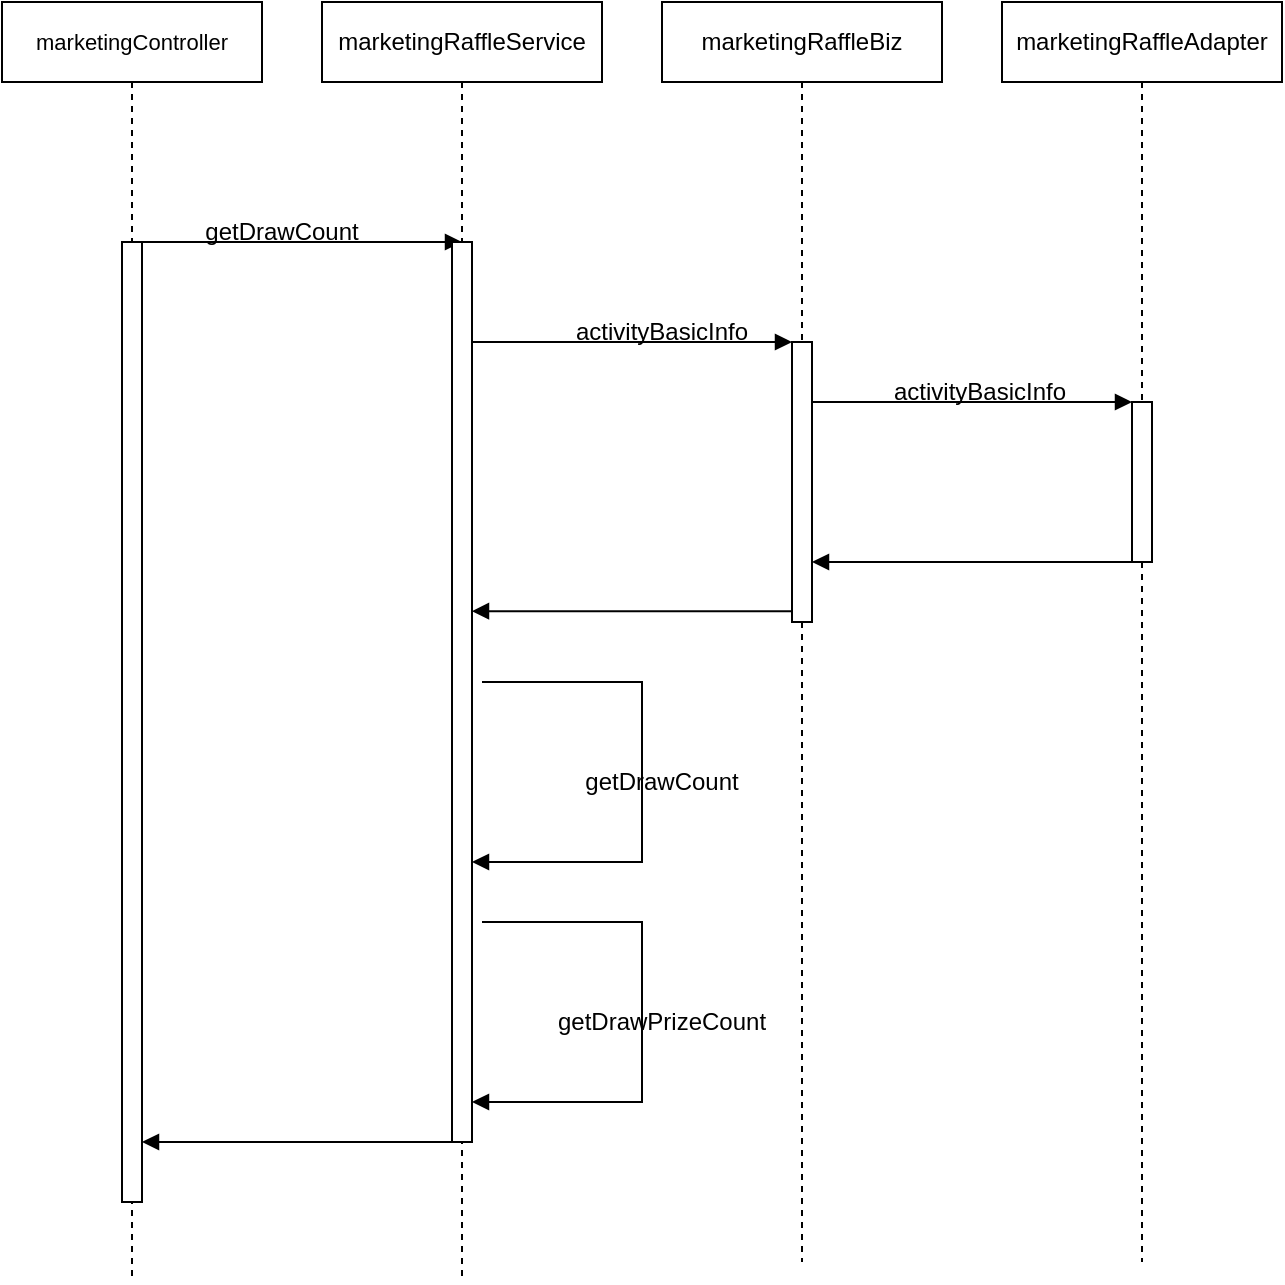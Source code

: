 <mxfile version="22.0.8" type="github" pages="8">
  <diagram id="Tq52z82MMgvoKR2x2EA1" name="第 1 页">
    <mxGraphModel dx="1195" dy="632" grid="1" gridSize="10" guides="1" tooltips="1" connect="1" arrows="1" fold="1" page="1" pageScale="1" pageWidth="827" pageHeight="1169" math="0" shadow="0">
      <root>
        <mxCell id="0" />
        <mxCell id="1" parent="0" />
        <mxCell id="YC1gPvzNKzUIZgvsrGj6-1" value="&lt;span style=&quot;font-size: 11px;&quot;&gt;marketingController&lt;/span&gt;" style="shape=umlLifeline;perimeter=lifelinePerimeter;whiteSpace=wrap;html=1;container=1;dropTarget=0;collapsible=0;recursiveResize=0;outlineConnect=0;portConstraint=eastwest;newEdgeStyle={&quot;curved&quot;:0,&quot;rounded&quot;:0};fontSize=3;" vertex="1" parent="1">
          <mxGeometry x="30" y="110" width="130" height="640" as="geometry" />
        </mxCell>
        <mxCell id="lb3h8I4UtZufzuDiDs4V-1" value="" style="endArrow=block;endFill=1;html=1;edgeStyle=orthogonalEdgeStyle;align=left;verticalAlign=top;rounded=0;" edge="1" parent="1">
          <mxGeometry x="-1" relative="1" as="geometry">
            <mxPoint x="100" y="230" as="sourcePoint" />
            <mxPoint x="260" y="230" as="targetPoint" />
          </mxGeometry>
        </mxCell>
        <mxCell id="lb3h8I4UtZufzuDiDs4V-3" value="" style="rounded=0;whiteSpace=wrap;html=1;direction=south;" vertex="1" parent="1">
          <mxGeometry x="90" y="230" width="10" height="480" as="geometry" />
        </mxCell>
        <mxCell id="lb3h8I4UtZufzuDiDs4V-4" value="marketingRaffleService" style="shape=umlLifeline;perimeter=lifelinePerimeter;whiteSpace=wrap;html=1;container=1;dropTarget=0;collapsible=0;recursiveResize=0;outlineConnect=0;portConstraint=eastwest;newEdgeStyle={&quot;curved&quot;:0,&quot;rounded&quot;:0};" vertex="1" parent="1">
          <mxGeometry x="190" y="110" width="140" height="640" as="geometry" />
        </mxCell>
        <mxCell id="lb3h8I4UtZufzuDiDs4V-5" value="" style="rounded=0;whiteSpace=wrap;html=1;direction=south;" vertex="1" parent="1">
          <mxGeometry x="255" y="230" width="10" height="450" as="geometry" />
        </mxCell>
        <mxCell id="lb3h8I4UtZufzuDiDs4V-7" value="getDrawCount" style="text;html=1;strokeColor=none;fillColor=none;align=center;verticalAlign=middle;whiteSpace=wrap;rounded=0;" vertex="1" parent="1">
          <mxGeometry x="140" y="210" width="60" height="30" as="geometry" />
        </mxCell>
        <mxCell id="lb3h8I4UtZufzuDiDs4V-8" value="marketingRaffleBiz" style="shape=umlLifeline;perimeter=lifelinePerimeter;whiteSpace=wrap;html=1;container=1;dropTarget=0;collapsible=0;recursiveResize=0;outlineConnect=0;portConstraint=eastwest;newEdgeStyle={&quot;curved&quot;:0,&quot;rounded&quot;:0};" vertex="1" parent="1">
          <mxGeometry x="360" y="110" width="140" height="630" as="geometry" />
        </mxCell>
        <mxCell id="lb3h8I4UtZufzuDiDs4V-9" value="" style="endArrow=block;endFill=1;html=1;edgeStyle=orthogonalEdgeStyle;align=left;verticalAlign=top;rounded=0;" edge="1" parent="1">
          <mxGeometry x="-1" relative="1" as="geometry">
            <mxPoint x="265" y="280" as="sourcePoint" />
            <mxPoint x="425" y="280" as="targetPoint" />
          </mxGeometry>
        </mxCell>
        <mxCell id="lb3h8I4UtZufzuDiDs4V-10" value="activityBasicInfo" style="text;html=1;strokeColor=none;fillColor=none;align=center;verticalAlign=middle;whiteSpace=wrap;rounded=0;" vertex="1" parent="1">
          <mxGeometry x="330" y="260" width="60" height="30" as="geometry" />
        </mxCell>
        <mxCell id="lb3h8I4UtZufzuDiDs4V-11" value="" style="rounded=0;whiteSpace=wrap;html=1;direction=south;" vertex="1" parent="1">
          <mxGeometry x="425" y="280" width="10" height="140" as="geometry" />
        </mxCell>
        <mxCell id="lb3h8I4UtZufzuDiDs4V-12" value="marketingRaffleAdapter" style="shape=umlLifeline;perimeter=lifelinePerimeter;whiteSpace=wrap;html=1;container=1;dropTarget=0;collapsible=0;recursiveResize=0;outlineConnect=0;portConstraint=eastwest;newEdgeStyle={&quot;curved&quot;:0,&quot;rounded&quot;:0};" vertex="1" parent="1">
          <mxGeometry x="530" y="110" width="140" height="630" as="geometry" />
        </mxCell>
        <mxCell id="lb3h8I4UtZufzuDiDs4V-13" value="" style="endArrow=block;endFill=1;html=1;edgeStyle=orthogonalEdgeStyle;align=left;verticalAlign=top;rounded=0;" edge="1" parent="1">
          <mxGeometry x="-1" relative="1" as="geometry">
            <mxPoint x="435" y="310" as="sourcePoint" />
            <mxPoint x="595" y="310" as="targetPoint" />
          </mxGeometry>
        </mxCell>
        <mxCell id="lb3h8I4UtZufzuDiDs4V-14" value="" style="rounded=0;whiteSpace=wrap;html=1;direction=south;" vertex="1" parent="1">
          <mxGeometry x="595" y="310" width="10" height="80" as="geometry" />
        </mxCell>
        <mxCell id="lb3h8I4UtZufzuDiDs4V-15" value="activityBasicInfo" style="text;html=1;strokeColor=none;fillColor=none;align=center;verticalAlign=middle;whiteSpace=wrap;rounded=0;" vertex="1" parent="1">
          <mxGeometry x="490" y="290" width="58" height="30" as="geometry" />
        </mxCell>
        <mxCell id="lb3h8I4UtZufzuDiDs4V-16" value="" style="endArrow=block;endFill=1;html=1;edgeStyle=orthogonalEdgeStyle;align=left;verticalAlign=top;rounded=0;" edge="1" parent="1">
          <mxGeometry x="-1" relative="1" as="geometry">
            <mxPoint x="595" y="390" as="sourcePoint" />
            <mxPoint x="435" y="390" as="targetPoint" />
          </mxGeometry>
        </mxCell>
        <mxCell id="lb3h8I4UtZufzuDiDs4V-17" value="" style="endArrow=block;endFill=1;html=1;edgeStyle=orthogonalEdgeStyle;align=left;verticalAlign=top;rounded=0;" edge="1" parent="1">
          <mxGeometry x="-1" relative="1" as="geometry">
            <mxPoint x="425" y="414.58" as="sourcePoint" />
            <mxPoint x="265" y="414.58" as="targetPoint" />
          </mxGeometry>
        </mxCell>
        <mxCell id="lb3h8I4UtZufzuDiDs4V-18" value="" style="endArrow=block;endFill=1;html=1;edgeStyle=orthogonalEdgeStyle;align=left;verticalAlign=top;rounded=0;" edge="1" parent="1">
          <mxGeometry x="-1" relative="1" as="geometry">
            <mxPoint x="270" y="450" as="sourcePoint" />
            <mxPoint x="264.997" y="540.0" as="targetPoint" />
            <Array as="points">
              <mxPoint x="270" y="450" />
              <mxPoint x="350" y="450" />
              <mxPoint x="350" y="540" />
            </Array>
          </mxGeometry>
        </mxCell>
        <mxCell id="lb3h8I4UtZufzuDiDs4V-19" value="getDrawCount" style="text;html=1;strokeColor=none;fillColor=none;align=center;verticalAlign=middle;whiteSpace=wrap;rounded=0;" vertex="1" parent="1">
          <mxGeometry x="330" y="490" width="60" height="20" as="geometry" />
        </mxCell>
        <mxCell id="lb3h8I4UtZufzuDiDs4V-20" value="" style="endArrow=block;endFill=1;html=1;edgeStyle=orthogonalEdgeStyle;align=left;verticalAlign=top;rounded=0;" edge="1" parent="1">
          <mxGeometry x="-1" relative="1" as="geometry">
            <mxPoint x="270" y="570" as="sourcePoint" />
            <mxPoint x="264.997" y="660.0" as="targetPoint" />
            <Array as="points">
              <mxPoint x="270" y="570" />
              <mxPoint x="350" y="570" />
              <mxPoint x="350" y="660" />
            </Array>
          </mxGeometry>
        </mxCell>
        <mxCell id="lb3h8I4UtZufzuDiDs4V-21" value="getDrawPrizeCount" style="text;html=1;strokeColor=none;fillColor=none;align=center;verticalAlign=middle;whiteSpace=wrap;rounded=0;" vertex="1" parent="1">
          <mxGeometry x="330" y="610" width="60" height="20" as="geometry" />
        </mxCell>
        <mxCell id="lb3h8I4UtZufzuDiDs4V-22" value="" style="endArrow=block;endFill=1;html=1;edgeStyle=orthogonalEdgeStyle;align=left;verticalAlign=top;rounded=0;" edge="1" parent="1">
          <mxGeometry x="-1" relative="1" as="geometry">
            <mxPoint x="260" y="680" as="sourcePoint" />
            <mxPoint x="100" y="680" as="targetPoint" />
          </mxGeometry>
        </mxCell>
      </root>
    </mxGraphModel>
  </diagram>
  <diagram name="第 2 页 " id="pNrBS6dcRm_pWicXpqAL">
    <mxGraphModel dx="1195" dy="632" grid="1" gridSize="10" guides="1" tooltips="1" connect="1" arrows="1" fold="1" page="1" pageScale="1" pageWidth="827" pageHeight="1169" math="0" shadow="0">
      <root>
        <mxCell id="NszdTTsilWNhBdVhuUEd-0" />
        <mxCell id="NszdTTsilWNhBdVhuUEd-1" parent="NszdTTsilWNhBdVhuUEd-0" />
        <mxCell id="NszdTTsilWNhBdVhuUEd-2" value="&lt;span style=&quot;font-size: 11px;&quot;&gt;marketingController&lt;/span&gt;" style="shape=umlLifeline;perimeter=lifelinePerimeter;whiteSpace=wrap;html=1;container=1;dropTarget=0;collapsible=0;recursiveResize=0;outlineConnect=0;portConstraint=eastwest;newEdgeStyle={&quot;curved&quot;:0,&quot;rounded&quot;:0};fontSize=3;" vertex="1" parent="NszdTTsilWNhBdVhuUEd-1">
          <mxGeometry x="30" y="110" width="130" height="1870" as="geometry" />
        </mxCell>
        <mxCell id="NszdTTsilWNhBdVhuUEd-3" value="" style="endArrow=block;endFill=1;html=1;edgeStyle=orthogonalEdgeStyle;align=left;verticalAlign=top;rounded=0;" edge="1" parent="NszdTTsilWNhBdVhuUEd-1">
          <mxGeometry x="-1" relative="1" as="geometry">
            <mxPoint x="100" y="230" as="sourcePoint" />
            <mxPoint x="260" y="230" as="targetPoint" />
          </mxGeometry>
        </mxCell>
        <mxCell id="NszdTTsilWNhBdVhuUEd-4" value="" style="rounded=0;whiteSpace=wrap;html=1;direction=south;" vertex="1" parent="NszdTTsilWNhBdVhuUEd-1">
          <mxGeometry x="90" y="180" width="10" height="1240" as="geometry" />
        </mxCell>
        <mxCell id="NszdTTsilWNhBdVhuUEd-5" value="marketingRaffleService" style="shape=umlLifeline;perimeter=lifelinePerimeter;whiteSpace=wrap;html=1;container=1;dropTarget=0;collapsible=0;recursiveResize=0;outlineConnect=0;portConstraint=eastwest;newEdgeStyle={&quot;curved&quot;:0,&quot;rounded&quot;:0};" vertex="1" parent="NszdTTsilWNhBdVhuUEd-1">
          <mxGeometry x="190" y="110" width="140" height="1880" as="geometry" />
        </mxCell>
        <mxCell id="NszdTTsilWNhBdVhuUEd-6" value="" style="rounded=0;whiteSpace=wrap;html=1;direction=south;" vertex="1" parent="NszdTTsilWNhBdVhuUEd-1">
          <mxGeometry x="255" y="230" width="10" height="1180" as="geometry" />
        </mxCell>
        <mxCell id="NszdTTsilWNhBdVhuUEd-7" value="prizeDraw" style="text;html=1;strokeColor=none;fillColor=none;align=center;verticalAlign=middle;whiteSpace=wrap;rounded=0;" vertex="1" parent="NszdTTsilWNhBdVhuUEd-1">
          <mxGeometry x="140" y="210" width="60" height="30" as="geometry" />
        </mxCell>
        <mxCell id="NszdTTsilWNhBdVhuUEd-8" value="marketingRaffleBiz" style="shape=umlLifeline;perimeter=lifelinePerimeter;whiteSpace=wrap;html=1;container=1;dropTarget=0;collapsible=0;recursiveResize=0;outlineConnect=0;portConstraint=eastwest;newEdgeStyle={&quot;curved&quot;:0,&quot;rounded&quot;:0};" vertex="1" parent="NszdTTsilWNhBdVhuUEd-1">
          <mxGeometry x="360" y="110" width="140" height="1550" as="geometry" />
        </mxCell>
        <mxCell id="NszdTTsilWNhBdVhuUEd-9" value="" style="endArrow=block;endFill=1;html=1;edgeStyle=orthogonalEdgeStyle;align=left;verticalAlign=top;rounded=0;" edge="1" parent="NszdTTsilWNhBdVhuUEd-1">
          <mxGeometry x="-1" relative="1" as="geometry">
            <mxPoint x="265" y="280" as="sourcePoint" />
            <mxPoint x="425" y="280" as="targetPoint" />
          </mxGeometry>
        </mxCell>
        <mxCell id="NszdTTsilWNhBdVhuUEd-10" value="activityBasicInfo" style="text;html=1;strokeColor=none;fillColor=none;align=center;verticalAlign=middle;whiteSpace=wrap;rounded=0;" vertex="1" parent="NszdTTsilWNhBdVhuUEd-1">
          <mxGeometry x="330" y="260" width="60" height="30" as="geometry" />
        </mxCell>
        <mxCell id="NszdTTsilWNhBdVhuUEd-11" value="" style="rounded=0;whiteSpace=wrap;html=1;direction=south;" vertex="1" parent="NszdTTsilWNhBdVhuUEd-1">
          <mxGeometry x="425" y="280" width="10" height="140" as="geometry" />
        </mxCell>
        <mxCell id="NszdTTsilWNhBdVhuUEd-12" value="marketingRaffleAdapter" style="shape=umlLifeline;perimeter=lifelinePerimeter;whiteSpace=wrap;html=1;container=1;dropTarget=0;collapsible=0;recursiveResize=0;outlineConnect=0;portConstraint=eastwest;newEdgeStyle={&quot;curved&quot;:0,&quot;rounded&quot;:0};" vertex="1" parent="NszdTTsilWNhBdVhuUEd-1">
          <mxGeometry x="530" y="110" width="140" height="1560" as="geometry" />
        </mxCell>
        <mxCell id="NszdTTsilWNhBdVhuUEd-13" value="" style="endArrow=block;endFill=1;html=1;edgeStyle=orthogonalEdgeStyle;align=left;verticalAlign=top;rounded=0;" edge="1" parent="NszdTTsilWNhBdVhuUEd-1">
          <mxGeometry x="-1" relative="1" as="geometry">
            <mxPoint x="435" y="310" as="sourcePoint" />
            <mxPoint x="595" y="310" as="targetPoint" />
          </mxGeometry>
        </mxCell>
        <mxCell id="NszdTTsilWNhBdVhuUEd-14" value="" style="rounded=0;whiteSpace=wrap;html=1;direction=south;" vertex="1" parent="NszdTTsilWNhBdVhuUEd-1">
          <mxGeometry x="595" y="310" width="10" height="80" as="geometry" />
        </mxCell>
        <mxCell id="NszdTTsilWNhBdVhuUEd-15" value="activityBasicInfo" style="text;html=1;strokeColor=none;fillColor=none;align=center;verticalAlign=middle;whiteSpace=wrap;rounded=0;" vertex="1" parent="NszdTTsilWNhBdVhuUEd-1">
          <mxGeometry x="490" y="290" width="58" height="30" as="geometry" />
        </mxCell>
        <mxCell id="NszdTTsilWNhBdVhuUEd-16" value="" style="endArrow=block;endFill=1;html=1;edgeStyle=orthogonalEdgeStyle;align=left;verticalAlign=top;rounded=0;" edge="1" parent="NszdTTsilWNhBdVhuUEd-1">
          <mxGeometry x="-1" relative="1" as="geometry">
            <mxPoint x="595" y="390" as="sourcePoint" />
            <mxPoint x="435" y="390" as="targetPoint" />
          </mxGeometry>
        </mxCell>
        <mxCell id="NszdTTsilWNhBdVhuUEd-17" value="" style="endArrow=block;endFill=1;html=1;edgeStyle=orthogonalEdgeStyle;align=left;verticalAlign=top;rounded=0;" edge="1" parent="NszdTTsilWNhBdVhuUEd-1">
          <mxGeometry x="-1" relative="1" as="geometry">
            <mxPoint x="425" y="414.58" as="sourcePoint" />
            <mxPoint x="265" y="414.58" as="targetPoint" />
          </mxGeometry>
        </mxCell>
        <mxCell id="NszdTTsilWNhBdVhuUEd-18" value="" style="endArrow=block;endFill=1;html=1;edgeStyle=orthogonalEdgeStyle;align=left;verticalAlign=top;rounded=0;" edge="1" parent="NszdTTsilWNhBdVhuUEd-1">
          <mxGeometry x="-1" relative="1" as="geometry">
            <mxPoint x="270" y="450" as="sourcePoint" />
            <mxPoint x="264.997" y="540.0" as="targetPoint" />
            <Array as="points">
              <mxPoint x="270" y="450" />
              <mxPoint x="350" y="450" />
              <mxPoint x="350" y="540" />
            </Array>
          </mxGeometry>
        </mxCell>
        <mxCell id="NszdTTsilWNhBdVhuUEd-19" value="getDrawCount" style="text;html=1;strokeColor=none;fillColor=none;align=center;verticalAlign=middle;whiteSpace=wrap;rounded=0;" vertex="1" parent="NszdTTsilWNhBdVhuUEd-1">
          <mxGeometry x="330" y="490" width="60" height="20" as="geometry" />
        </mxCell>
        <mxCell id="NszdTTsilWNhBdVhuUEd-20" value="" style="endArrow=block;endFill=1;html=1;edgeStyle=orthogonalEdgeStyle;align=left;verticalAlign=top;rounded=0;" edge="1" parent="NszdTTsilWNhBdVhuUEd-1">
          <mxGeometry x="-1" relative="1" as="geometry">
            <mxPoint x="270" y="570" as="sourcePoint" />
            <mxPoint x="264.997" y="660.0" as="targetPoint" />
            <Array as="points">
              <mxPoint x="270" y="570" />
              <mxPoint x="350" y="570" />
              <mxPoint x="350" y="660" />
            </Array>
          </mxGeometry>
        </mxCell>
        <mxCell id="NszdTTsilWNhBdVhuUEd-21" value="getDrawPrizeCount" style="text;html=1;strokeColor=none;fillColor=none;align=center;verticalAlign=middle;whiteSpace=wrap;rounded=0;" vertex="1" parent="NszdTTsilWNhBdVhuUEd-1">
          <mxGeometry x="330" y="610" width="60" height="20" as="geometry" />
        </mxCell>
        <mxCell id="Hc3T_EIeH90CQrXjm2r3-1" value="" style="rounded=0;whiteSpace=wrap;html=1;direction=south;" vertex="1" parent="NszdTTsilWNhBdVhuUEd-1">
          <mxGeometry x="425" y="700" width="10" height="110" as="geometry" />
        </mxCell>
        <mxCell id="Hc3T_EIeH90CQrXjm2r3-2" value="" style="endArrow=block;endFill=1;html=1;edgeStyle=orthogonalEdgeStyle;align=left;verticalAlign=top;rounded=0;" edge="1" parent="NszdTTsilWNhBdVhuUEd-1">
          <mxGeometry x="-1" relative="1" as="geometry">
            <mxPoint x="265" y="700" as="sourcePoint" />
            <mxPoint x="425" y="700" as="targetPoint" />
          </mxGeometry>
        </mxCell>
        <mxCell id="Hc3T_EIeH90CQrXjm2r3-5" value="prizeInfo" style="text;html=1;strokeColor=none;fillColor=none;align=center;verticalAlign=middle;whiteSpace=wrap;rounded=0;" vertex="1" parent="NszdTTsilWNhBdVhuUEd-1">
          <mxGeometry x="310" y="670" width="60" height="30" as="geometry" />
        </mxCell>
        <mxCell id="Hc3T_EIeH90CQrXjm2r3-6" value="" style="rounded=0;whiteSpace=wrap;html=1;direction=south;" vertex="1" parent="NszdTTsilWNhBdVhuUEd-1">
          <mxGeometry x="595" y="710" width="10" height="80" as="geometry" />
        </mxCell>
        <mxCell id="Hc3T_EIeH90CQrXjm2r3-7" value="" style="endArrow=block;endFill=1;html=1;edgeStyle=orthogonalEdgeStyle;align=left;verticalAlign=top;rounded=0;" edge="1" parent="NszdTTsilWNhBdVhuUEd-1">
          <mxGeometry x="-1" relative="1" as="geometry">
            <mxPoint x="595" y="790" as="sourcePoint" />
            <mxPoint x="435" y="790" as="targetPoint" />
          </mxGeometry>
        </mxCell>
        <mxCell id="Hc3T_EIeH90CQrXjm2r3-8" value="" style="endArrow=block;endFill=1;html=1;edgeStyle=orthogonalEdgeStyle;align=left;verticalAlign=top;rounded=0;" edge="1" parent="NszdTTsilWNhBdVhuUEd-1">
          <mxGeometry x="-1" relative="1" as="geometry">
            <mxPoint x="435" y="709.17" as="sourcePoint" />
            <mxPoint x="595" y="709.17" as="targetPoint" />
          </mxGeometry>
        </mxCell>
        <mxCell id="Hc3T_EIeH90CQrXjm2r3-9" value="prizeInfo" style="text;html=1;strokeColor=none;fillColor=none;align=center;verticalAlign=middle;whiteSpace=wrap;rounded=0;" vertex="1" parent="NszdTTsilWNhBdVhuUEd-1">
          <mxGeometry x="490" y="690" width="58" height="30" as="geometry" />
        </mxCell>
        <mxCell id="Hc3T_EIeH90CQrXjm2r3-10" value="" style="endArrow=block;endFill=1;html=1;edgeStyle=orthogonalEdgeStyle;align=left;verticalAlign=top;rounded=0;" edge="1" parent="NszdTTsilWNhBdVhuUEd-1">
          <mxGeometry x="-1" relative="1" as="geometry">
            <mxPoint x="425" y="810" as="sourcePoint" />
            <mxPoint x="265" y="810" as="targetPoint" />
          </mxGeometry>
        </mxCell>
        <mxCell id="Hc3T_EIeH90CQrXjm2r3-11" value="" style="rounded=0;whiteSpace=wrap;html=1;direction=south;" vertex="1" parent="NszdTTsilWNhBdVhuUEd-1">
          <mxGeometry x="425" y="910" width="10" height="110" as="geometry" />
        </mxCell>
        <mxCell id="Hc3T_EIeH90CQrXjm2r3-12" value="" style="rounded=0;whiteSpace=wrap;html=1;direction=south;" vertex="1" parent="NszdTTsilWNhBdVhuUEd-1">
          <mxGeometry x="595" y="920" width="10" height="80" as="geometry" />
        </mxCell>
        <mxCell id="Hc3T_EIeH90CQrXjm2r3-13" value="" style="endArrow=block;endFill=1;html=1;edgeStyle=orthogonalEdgeStyle;align=left;verticalAlign=top;rounded=0;" edge="1" parent="NszdTTsilWNhBdVhuUEd-1">
          <mxGeometry x="-1" relative="1" as="geometry">
            <mxPoint x="595" y="1000" as="sourcePoint" />
            <mxPoint x="435" y="1000" as="targetPoint" />
          </mxGeometry>
        </mxCell>
        <mxCell id="Hc3T_EIeH90CQrXjm2r3-14" value="" style="endArrow=block;endFill=1;html=1;edgeStyle=orthogonalEdgeStyle;align=left;verticalAlign=top;rounded=0;" edge="1" parent="NszdTTsilWNhBdVhuUEd-1">
          <mxGeometry x="-1" relative="1" as="geometry">
            <mxPoint x="435" y="919.17" as="sourcePoint" />
            <mxPoint x="595" y="919.17" as="targetPoint" />
          </mxGeometry>
        </mxCell>
        <mxCell id="Hc3T_EIeH90CQrXjm2r3-15" value="prizeWinCount" style="text;html=1;strokeColor=none;fillColor=none;align=center;verticalAlign=middle;whiteSpace=wrap;rounded=0;" vertex="1" parent="NszdTTsilWNhBdVhuUEd-1">
          <mxGeometry x="490" y="900" width="58" height="30" as="geometry" />
        </mxCell>
        <mxCell id="Hc3T_EIeH90CQrXjm2r3-17" value="" style="endArrow=block;endFill=1;html=1;edgeStyle=orthogonalEdgeStyle;align=left;verticalAlign=top;rounded=0;" edge="1" parent="NszdTTsilWNhBdVhuUEd-1">
          <mxGeometry x="-1" relative="1" as="geometry">
            <mxPoint x="265" y="910" as="sourcePoint" />
            <mxPoint x="425" y="910" as="targetPoint" />
          </mxGeometry>
        </mxCell>
        <mxCell id="Hc3T_EIeH90CQrXjm2r3-18" value="" style="endArrow=block;endFill=1;html=1;edgeStyle=orthogonalEdgeStyle;align=left;verticalAlign=top;rounded=0;" edge="1" parent="NszdTTsilWNhBdVhuUEd-1">
          <mxGeometry x="-1" relative="1" as="geometry">
            <mxPoint x="425" y="1020" as="sourcePoint" />
            <mxPoint x="265" y="1020" as="targetPoint" />
          </mxGeometry>
        </mxCell>
        <mxCell id="Hc3T_EIeH90CQrXjm2r3-19" value="prizeWinCount" style="text;html=1;strokeColor=none;fillColor=none;align=center;verticalAlign=middle;whiteSpace=wrap;rounded=0;" vertex="1" parent="NszdTTsilWNhBdVhuUEd-1">
          <mxGeometry x="310" y="890" width="60" height="30" as="geometry" />
        </mxCell>
        <mxCell id="Hc3T_EIeH90CQrXjm2r3-20" value="" style="endArrow=block;endFill=1;html=1;edgeStyle=orthogonalEdgeStyle;align=left;verticalAlign=top;rounded=0;" edge="1" parent="NszdTTsilWNhBdVhuUEd-1">
          <mxGeometry x="-1" relative="1" as="geometry">
            <mxPoint x="270" y="1040" as="sourcePoint" />
            <mxPoint x="264.997" y="1130.0" as="targetPoint" />
            <Array as="points">
              <mxPoint x="270" y="1040" />
              <mxPoint x="350" y="1040" />
              <mxPoint x="350" y="1130" />
            </Array>
          </mxGeometry>
        </mxCell>
        <mxCell id="Hc3T_EIeH90CQrXjm2r3-22" value="" style="endArrow=block;endFill=1;html=1;edgeStyle=orthogonalEdgeStyle;align=left;verticalAlign=top;rounded=0;" edge="1" parent="NszdTTsilWNhBdVhuUEd-1">
          <mxGeometry x="-1" relative="1" as="geometry">
            <mxPoint x="270" y="1160" as="sourcePoint" />
            <mxPoint x="264.997" y="1250.0" as="targetPoint" />
            <Array as="points">
              <mxPoint x="270" y="1160" />
              <mxPoint x="350" y="1160" />
              <mxPoint x="350" y="1250" />
            </Array>
          </mxGeometry>
        </mxCell>
        <mxCell id="Hc3T_EIeH90CQrXjm2r3-24" value="getDrawCount" style="text;html=1;strokeColor=none;fillColor=none;align=center;verticalAlign=middle;whiteSpace=wrap;rounded=0;" vertex="1" parent="NszdTTsilWNhBdVhuUEd-1">
          <mxGeometry x="330" y="1070" width="60" height="20" as="geometry" />
        </mxCell>
        <mxCell id="Hc3T_EIeH90CQrXjm2r3-25" value="getDrawPrizeCount" style="text;html=1;strokeColor=none;fillColor=none;align=center;verticalAlign=middle;whiteSpace=wrap;rounded=0;" vertex="1" parent="NszdTTsilWNhBdVhuUEd-1">
          <mxGeometry x="340" y="1210" width="60" height="20" as="geometry" />
        </mxCell>
        <mxCell id="Hc3T_EIeH90CQrXjm2r3-26" value="" style="endArrow=block;endFill=1;html=1;edgeStyle=orthogonalEdgeStyle;align=left;verticalAlign=top;rounded=0;" edge="1" parent="NszdTTsilWNhBdVhuUEd-1">
          <mxGeometry x="-1" relative="1" as="geometry">
            <mxPoint x="270" y="1300" as="sourcePoint" />
            <mxPoint x="264.997" y="1390.0" as="targetPoint" />
            <Array as="points">
              <mxPoint x="270" y="1300" />
              <mxPoint x="350" y="1300" />
              <mxPoint x="350" y="1390" />
            </Array>
          </mxGeometry>
        </mxCell>
        <mxCell id="Hc3T_EIeH90CQrXjm2r3-28" value="calculatePrizeDraw" style="text;html=1;strokeColor=none;fillColor=none;align=center;verticalAlign=middle;whiteSpace=wrap;rounded=0;" vertex="1" parent="NszdTTsilWNhBdVhuUEd-1">
          <mxGeometry x="340" y="1340" width="60" height="20" as="geometry" />
        </mxCell>
        <mxCell id="Hc3T_EIeH90CQrXjm2r3-29" value="" style="endArrow=block;endFill=1;html=1;edgeStyle=orthogonalEdgeStyle;align=left;verticalAlign=top;rounded=0;" edge="1" parent="NszdTTsilWNhBdVhuUEd-1">
          <mxGeometry x="-1" relative="1" as="geometry">
            <mxPoint x="255" y="1410" as="sourcePoint" />
            <mxPoint x="95" y="1410" as="targetPoint" />
          </mxGeometry>
        </mxCell>
      </root>
    </mxGraphModel>
  </diagram>
  <diagram id="AYOL9Q0Iu8RYTAwTIMR6" name="第 3 页">
    <mxGraphModel dx="1434" dy="758" grid="1" gridSize="10" guides="1" tooltips="1" connect="1" arrows="1" fold="1" page="1" pageScale="1" pageWidth="827" pageHeight="1169" math="0" shadow="0">
      <root>
        <mxCell id="0" />
        <mxCell id="1" parent="0" />
        <mxCell id="_E1yrK13yaiccPgfQdDT-3" value="" style="edgeStyle=orthogonalEdgeStyle;rounded=0;orthogonalLoop=1;jettySize=auto;html=1;" edge="1" parent="1" source="_E1yrK13yaiccPgfQdDT-1" target="_E1yrK13yaiccPgfQdDT-2">
          <mxGeometry relative="1" as="geometry" />
        </mxCell>
        <mxCell id="_E1yrK13yaiccPgfQdDT-1" value="开始" style="rounded=1;whiteSpace=wrap;html=1;" vertex="1" parent="1">
          <mxGeometry x="160" y="40" width="120" height="60" as="geometry" />
        </mxCell>
        <mxCell id="_E1yrK13yaiccPgfQdDT-5" value="" style="edgeStyle=orthogonalEdgeStyle;rounded=0;orthogonalLoop=1;jettySize=auto;html=1;" edge="1" parent="1" source="_E1yrK13yaiccPgfQdDT-2" target="_E1yrK13yaiccPgfQdDT-4">
          <mxGeometry relative="1" as="geometry" />
        </mxCell>
        <mxCell id="_E1yrK13yaiccPgfQdDT-2" value="更新缓存会员信息" style="whiteSpace=wrap;html=1;rounded=1;" vertex="1" parent="1">
          <mxGeometry x="160" y="180" width="120" height="60" as="geometry" />
        </mxCell>
        <mxCell id="_E1yrK13yaiccPgfQdDT-7" value="" style="edgeStyle=orthogonalEdgeStyle;rounded=0;orthogonalLoop=1;jettySize=auto;html=1;" edge="1" parent="1" source="_E1yrK13yaiccPgfQdDT-4" target="_E1yrK13yaiccPgfQdDT-6">
          <mxGeometry relative="1" as="geometry" />
        </mxCell>
        <mxCell id="_E1yrK13yaiccPgfQdDT-4" value="获取活动信息" style="whiteSpace=wrap;html=1;rounded=1;" vertex="1" parent="1">
          <mxGeometry x="160" y="320" width="120" height="60" as="geometry" />
        </mxCell>
        <mxCell id="_E1yrK13yaiccPgfQdDT-9" value="" style="edgeStyle=orthogonalEdgeStyle;rounded=0;orthogonalLoop=1;jettySize=auto;html=1;" edge="1" parent="1" source="_E1yrK13yaiccPgfQdDT-6" target="_E1yrK13yaiccPgfQdDT-8">
          <mxGeometry relative="1" as="geometry" />
        </mxCell>
        <mxCell id="_E1yrK13yaiccPgfQdDT-17" value="" style="edgeStyle=orthogonalEdgeStyle;rounded=0;orthogonalLoop=1;jettySize=auto;html=1;" edge="1" parent="1" source="_E1yrK13yaiccPgfQdDT-6" target="_E1yrK13yaiccPgfQdDT-16">
          <mxGeometry relative="1" as="geometry" />
        </mxCell>
        <mxCell id="_E1yrK13yaiccPgfQdDT-6" value="校验活动信息" style="rhombus;whiteSpace=wrap;html=1;rounded=1;" vertex="1" parent="1">
          <mxGeometry x="180" y="450" width="80" height="80" as="geometry" />
        </mxCell>
        <mxCell id="_E1yrK13yaiccPgfQdDT-8" value="结束" style="ellipse;whiteSpace=wrap;html=1;rounded=1;" vertex="1" parent="1">
          <mxGeometry x="20" y="450" width="80" height="80" as="geometry" />
        </mxCell>
        <mxCell id="_E1yrK13yaiccPgfQdDT-10" value="N" style="text;html=1;strokeColor=none;fillColor=none;align=center;verticalAlign=middle;whiteSpace=wrap;rounded=0;" vertex="1" parent="1">
          <mxGeometry x="110" y="460" width="60" height="30" as="geometry" />
        </mxCell>
        <mxCell id="_E1yrK13yaiccPgfQdDT-18" style="edgeStyle=orthogonalEdgeStyle;rounded=0;orthogonalLoop=1;jettySize=auto;html=1;entryX=0.5;entryY=1;entryDx=0;entryDy=0;" edge="1" parent="1" source="_E1yrK13yaiccPgfQdDT-16" target="_E1yrK13yaiccPgfQdDT-8">
          <mxGeometry relative="1" as="geometry" />
        </mxCell>
        <mxCell id="CvFnTItRbR2cbCixrR9e-9" value="" style="edgeStyle=orthogonalEdgeStyle;rounded=0;orthogonalLoop=1;jettySize=auto;html=1;" edge="1" parent="1" source="_E1yrK13yaiccPgfQdDT-16" target="CvFnTItRbR2cbCixrR9e-8">
          <mxGeometry relative="1" as="geometry" />
        </mxCell>
        <mxCell id="_E1yrK13yaiccPgfQdDT-16" value="计算抽奖次数" style="rhombus;whiteSpace=wrap;html=1;rounded=1;" vertex="1" parent="1">
          <mxGeometry x="180" y="610" width="80" height="80" as="geometry" />
        </mxCell>
        <mxCell id="_E1yrK13yaiccPgfQdDT-19" value="&amp;lt;=0" style="text;html=1;align=center;verticalAlign=middle;resizable=0;points=[];autosize=1;strokeColor=none;fillColor=none;" vertex="1" parent="1">
          <mxGeometry x="110" y="618" width="40" height="30" as="geometry" />
        </mxCell>
        <mxCell id="_E1yrK13yaiccPgfQdDT-22" value="&amp;gt;0" style="text;html=1;align=center;verticalAlign=middle;resizable=0;points=[];autosize=1;strokeColor=none;fillColor=none;" vertex="1" parent="1">
          <mxGeometry x="220" y="710" width="40" height="30" as="geometry" />
        </mxCell>
        <mxCell id="UyeMjBjBYqwP3YwkOVls-2" value="" style="edgeStyle=orthogonalEdgeStyle;rounded=0;orthogonalLoop=1;jettySize=auto;html=1;" edge="1" parent="1" source="CvFnTItRbR2cbCixrR9e-8" target="UyeMjBjBYqwP3YwkOVls-1">
          <mxGeometry relative="1" as="geometry" />
        </mxCell>
        <mxCell id="CvFnTItRbR2cbCixrR9e-8" value="查询奖品信息" style="rhombus;whiteSpace=wrap;html=1;rounded=1;" vertex="1" parent="1">
          <mxGeometry x="180" y="770" width="80" height="80" as="geometry" />
        </mxCell>
        <mxCell id="CvFnTItRbR2cbCixrR9e-10" value="Y" style="text;html=1;align=center;verticalAlign=middle;resizable=0;points=[];autosize=1;strokeColor=none;fillColor=none;" vertex="1" parent="1">
          <mxGeometry x="370" y="840" width="30" height="30" as="geometry" />
        </mxCell>
        <mxCell id="CvFnTItRbR2cbCixrR9e-11" value="N" style="text;html=1;align=center;verticalAlign=middle;resizable=0;points=[];autosize=1;strokeColor=none;fillColor=none;" vertex="1" parent="1">
          <mxGeometry x="125" y="798" width="30" height="30" as="geometry" />
        </mxCell>
        <mxCell id="UyeMjBjBYqwP3YwkOVls-4" value="" style="edgeStyle=orthogonalEdgeStyle;rounded=0;orthogonalLoop=1;jettySize=auto;html=1;" edge="1" parent="1" source="UyeMjBjBYqwP3YwkOVls-1" target="UyeMjBjBYqwP3YwkOVls-3">
          <mxGeometry relative="1" as="geometry" />
        </mxCell>
        <mxCell id="UyeMjBjBYqwP3YwkOVls-1" value="计算奖品总库存" style="whiteSpace=wrap;html=1;rounded=1;" vertex="1" parent="1">
          <mxGeometry x="160" y="940" width="120" height="60" as="geometry" />
        </mxCell>
        <mxCell id="UyeMjBjBYqwP3YwkOVls-6" value="" style="edgeStyle=orthogonalEdgeStyle;rounded=0;orthogonalLoop=1;jettySize=auto;html=1;" edge="1" parent="1" source="UyeMjBjBYqwP3YwkOVls-3" target="UyeMjBjBYqwP3YwkOVls-5">
          <mxGeometry relative="1" as="geometry" />
        </mxCell>
        <mxCell id="UyeMjBjBYqwP3YwkOVls-3" value="查询中奖次数" style="rhombus;whiteSpace=wrap;html=1;rounded=1;" vertex="1" parent="1">
          <mxGeometry x="180" y="1070" width="80" height="80" as="geometry" />
        </mxCell>
        <mxCell id="UyeMjBjBYqwP3YwkOVls-11" value="" style="edgeStyle=orthogonalEdgeStyle;rounded=0;orthogonalLoop=1;jettySize=auto;html=1;" edge="1" parent="1" source="UyeMjBjBYqwP3YwkOVls-5" target="UyeMjBjBYqwP3YwkOVls-10">
          <mxGeometry relative="1" as="geometry" />
        </mxCell>
        <mxCell id="UyeMjBjBYqwP3YwkOVls-5" value="获取抽奖用户锁" style="rhombus;whiteSpace=wrap;html=1;rounded=1;" vertex="1" parent="1">
          <mxGeometry x="180" y="1230" width="80" height="80" as="geometry" />
        </mxCell>
        <mxCell id="UyeMjBjBYqwP3YwkOVls-7" value="Y" style="text;html=1;align=center;verticalAlign=middle;resizable=0;points=[];autosize=1;strokeColor=none;fillColor=none;" vertex="1" parent="1">
          <mxGeometry x="215" y="1168" width="30" height="30" as="geometry" />
        </mxCell>
        <mxCell id="UyeMjBjBYqwP3YwkOVls-19" value="" style="edgeStyle=orthogonalEdgeStyle;rounded=0;orthogonalLoop=1;jettySize=auto;html=1;" edge="1" parent="1" source="UyeMjBjBYqwP3YwkOVls-10" target="UyeMjBjBYqwP3YwkOVls-18">
          <mxGeometry relative="1" as="geometry" />
        </mxCell>
        <mxCell id="UyeMjBjBYqwP3YwkOVls-10" value="获取抽奖次数" style="rhombus;whiteSpace=wrap;html=1;rounded=1;" vertex="1" parent="1">
          <mxGeometry x="180" y="1390" width="80" height="80" as="geometry" />
        </mxCell>
        <mxCell id="UyeMjBjBYqwP3YwkOVls-15" value="" style="edgeStyle=orthogonalEdgeStyle;rounded=0;orthogonalLoop=1;jettySize=auto;html=1;" edge="1" parent="1" target="UyeMjBjBYqwP3YwkOVls-14">
          <mxGeometry relative="1" as="geometry">
            <mxPoint x="220" y="1630" as="sourcePoint" />
          </mxGeometry>
        </mxCell>
        <mxCell id="UyeMjBjBYqwP3YwkOVls-17" value="" style="edgeStyle=orthogonalEdgeStyle;rounded=0;orthogonalLoop=1;jettySize=auto;html=1;" edge="1" parent="1" source="UyeMjBjBYqwP3YwkOVls-14" target="UyeMjBjBYqwP3YwkOVls-16">
          <mxGeometry relative="1" as="geometry" />
        </mxCell>
        <mxCell id="UyeMjBjBYqwP3YwkOVls-14" value="释放抽奖锁" style="whiteSpace=wrap;html=1;rounded=1;" vertex="1" parent="1">
          <mxGeometry x="160" y="1720" width="120" height="60" as="geometry" />
        </mxCell>
        <mxCell id="UyeMjBjBYqwP3YwkOVls-16" value="结束" style="ellipse;whiteSpace=wrap;html=1;rounded=1;" vertex="1" parent="1">
          <mxGeometry x="180" y="1850" width="80" height="80" as="geometry" />
        </mxCell>
        <mxCell id="UyeMjBjBYqwP3YwkOVls-18" value="抽奖" style="whiteSpace=wrap;html=1;rounded=1;" vertex="1" parent="1">
          <mxGeometry x="160" y="1560" width="120" height="60" as="geometry" />
        </mxCell>
      </root>
    </mxGraphModel>
  </diagram>
  <diagram id="oKFn8fy0eTpAltE7dih6" name="第 4 页">
    <mxGraphModel dx="1434" dy="758" grid="1" gridSize="10" guides="1" tooltips="1" connect="1" arrows="1" fold="1" page="1" pageScale="1" pageWidth="827" pageHeight="1169" math="0" shadow="0">
      <root>
        <mxCell id="0" />
        <mxCell id="1" parent="0" />
        <mxCell id="sBD6Qy0hA2lxX8EeVlBh-5" value="" style="edgeStyle=orthogonalEdgeStyle;rounded=0;orthogonalLoop=1;jettySize=auto;html=1;" edge="1" parent="1" source="sBD6Qy0hA2lxX8EeVlBh-1" target="sBD6Qy0hA2lxX8EeVlBh-4">
          <mxGeometry relative="1" as="geometry" />
        </mxCell>
        <mxCell id="sBD6Qy0hA2lxX8EeVlBh-1" value="开始" style="rounded=1;whiteSpace=wrap;html=1;" vertex="1" parent="1">
          <mxGeometry x="240" y="60" width="120" height="60" as="geometry" />
        </mxCell>
        <mxCell id="sBD6Qy0hA2lxX8EeVlBh-9" value="" style="edgeStyle=orthogonalEdgeStyle;rounded=0;orthogonalLoop=1;jettySize=auto;html=1;" edge="1" parent="1" source="sBD6Qy0hA2lxX8EeVlBh-4" target="sBD6Qy0hA2lxX8EeVlBh-8">
          <mxGeometry relative="1" as="geometry" />
        </mxCell>
        <mxCell id="sBD6Qy0hA2lxX8EeVlBh-17" value="" style="edgeStyle=orthogonalEdgeStyle;rounded=0;orthogonalLoop=1;jettySize=auto;html=1;" edge="1" parent="1" source="sBD6Qy0hA2lxX8EeVlBh-4" target="sBD6Qy0hA2lxX8EeVlBh-16">
          <mxGeometry relative="1" as="geometry" />
        </mxCell>
        <mxCell id="sBD6Qy0hA2lxX8EeVlBh-4" value="活动信息" style="rhombus;whiteSpace=wrap;html=1;rounded=1;" vertex="1" parent="1">
          <mxGeometry x="260" y="190" width="80" height="80" as="geometry" />
        </mxCell>
        <mxCell id="sBD6Qy0hA2lxX8EeVlBh-14" value="" style="edgeStyle=orthogonalEdgeStyle;rounded=0;orthogonalLoop=1;jettySize=auto;html=1;" edge="1" parent="1" source="sBD6Qy0hA2lxX8EeVlBh-8" target="sBD6Qy0hA2lxX8EeVlBh-13">
          <mxGeometry relative="1" as="geometry" />
        </mxCell>
        <mxCell id="sBD6Qy0hA2lxX8EeVlBh-19" value="" style="edgeStyle=orthogonalEdgeStyle;rounded=0;orthogonalLoop=1;jettySize=auto;html=1;entryX=0.425;entryY=0.988;entryDx=0;entryDy=0;entryPerimeter=0;" edge="1" parent="1" source="sBD6Qy0hA2lxX8EeVlBh-8" target="sBD6Qy0hA2lxX8EeVlBh-16">
          <mxGeometry relative="1" as="geometry">
            <mxPoint x="180" y="390" as="targetPoint" />
          </mxGeometry>
        </mxCell>
        <mxCell id="sBD6Qy0hA2lxX8EeVlBh-8" value="活动时间" style="rhombus;whiteSpace=wrap;html=1;rounded=1;" vertex="1" parent="1">
          <mxGeometry x="260" y="350" width="80" height="80" as="geometry" />
        </mxCell>
        <mxCell id="sBD6Qy0hA2lxX8EeVlBh-10" value="存在" style="text;html=1;align=center;verticalAlign=middle;resizable=0;points=[];autosize=1;strokeColor=none;fillColor=none;" vertex="1" parent="1">
          <mxGeometry x="295" y="288" width="50" height="30" as="geometry" />
        </mxCell>
        <mxCell id="sBD6Qy0hA2lxX8EeVlBh-13" value="正常结束" style="ellipse;whiteSpace=wrap;html=1;rounded=1;" vertex="1" parent="1">
          <mxGeometry x="260" y="510" width="80" height="80" as="geometry" />
        </mxCell>
        <mxCell id="sBD6Qy0hA2lxX8EeVlBh-15" value="在范围内" style="text;html=1;align=center;verticalAlign=middle;resizable=0;points=[];autosize=1;strokeColor=none;fillColor=none;" vertex="1" parent="1">
          <mxGeometry x="285" y="438" width="70" height="30" as="geometry" />
        </mxCell>
        <mxCell id="sBD6Qy0hA2lxX8EeVlBh-16" value="异常结束" style="ellipse;whiteSpace=wrap;html=1;rounded=1;" vertex="1" parent="1">
          <mxGeometry x="80" y="270" width="80" height="80" as="geometry" />
        </mxCell>
        <mxCell id="sBD6Qy0hA2lxX8EeVlBh-20" value="不存在" style="text;html=1;align=center;verticalAlign=middle;resizable=0;points=[];autosize=1;strokeColor=none;fillColor=none;" vertex="1" parent="1">
          <mxGeometry x="200" y="198" width="60" height="30" as="geometry" />
        </mxCell>
        <mxCell id="sBD6Qy0hA2lxX8EeVlBh-21" value="不存在" style="text;html=1;align=center;verticalAlign=middle;resizable=0;points=[];autosize=1;strokeColor=none;fillColor=none;" vertex="1" parent="1">
          <mxGeometry x="200" y="360" width="60" height="30" as="geometry" />
        </mxCell>
      </root>
    </mxGraphModel>
  </diagram>
  <diagram id="cpk1fBP4PSZs005MyopS" name="第 5 页">
    <mxGraphModel dx="2261" dy="758" grid="1" gridSize="10" guides="1" tooltips="1" connect="1" arrows="1" fold="1" page="1" pageScale="1" pageWidth="827" pageHeight="1169" math="0" shadow="0">
      <root>
        <mxCell id="0" />
        <mxCell id="1" parent="0" />
        <mxCell id="mQli_17I-vMQykg3XPHz-3" value="" style="edgeStyle=orthogonalEdgeStyle;rounded=0;orthogonalLoop=1;jettySize=auto;html=1;" edge="1" parent="1" source="mQli_17I-vMQykg3XPHz-1" target="mQli_17I-vMQykg3XPHz-2">
          <mxGeometry relative="1" as="geometry" />
        </mxCell>
        <mxCell id="mQli_17I-vMQykg3XPHz-1" value="开始" style="rounded=1;whiteSpace=wrap;html=1;" vertex="1" parent="1">
          <mxGeometry x="-570" y="110" width="120" height="60" as="geometry" />
        </mxCell>
        <mxCell id="narkVlNAAE79CoRr5Hql-2" value="" style="edgeStyle=orthogonalEdgeStyle;rounded=0;orthogonalLoop=1;jettySize=auto;html=1;" edge="1" parent="1" source="mQli_17I-vMQykg3XPHz-2" target="narkVlNAAE79CoRr5Hql-1">
          <mxGeometry relative="1" as="geometry" />
        </mxCell>
        <mxCell id="mQli_17I-vMQykg3XPHz-2" value="校验活动时间" style="rhombus;whiteSpace=wrap;html=1;rounded=1;" vertex="1" parent="1">
          <mxGeometry x="-550" y="240" width="80" height="80" as="geometry" />
        </mxCell>
        <mxCell id="narkVlNAAE79CoRr5Hql-4" value="" style="edgeStyle=orthogonalEdgeStyle;rounded=0;orthogonalLoop=1;jettySize=auto;html=1;exitX=0;exitY=0.5;exitDx=0;exitDy=0;" edge="1" parent="1" source="narkVlNAAE79CoRr5Hql-1" target="narkVlNAAE79CoRr5Hql-35">
          <mxGeometry relative="1" as="geometry">
            <mxPoint x="-605" y="490" as="sourcePoint" />
            <mxPoint x="-645" y="1350" as="targetPoint" />
            <Array as="points">
              <mxPoint x="-645" y="440" />
              <mxPoint x="-645" y="1340" />
            </Array>
          </mxGeometry>
        </mxCell>
        <mxCell id="narkVlNAAE79CoRr5Hql-10" value="" style="edgeStyle=orthogonalEdgeStyle;rounded=0;orthogonalLoop=1;jettySize=auto;html=1;" edge="1" parent="1" source="narkVlNAAE79CoRr5Hql-1" target="narkVlNAAE79CoRr5Hql-9">
          <mxGeometry relative="1" as="geometry" />
        </mxCell>
        <mxCell id="narkVlNAAE79CoRr5Hql-1" value="redis获取次数" style="rhombus;whiteSpace=wrap;html=1;rounded=1;" vertex="1" parent="1">
          <mxGeometry x="-550" y="400" width="80" height="80" as="geometry" />
        </mxCell>
        <mxCell id="narkVlNAAE79CoRr5Hql-5" value="存在" style="text;html=1;align=center;verticalAlign=middle;resizable=0;points=[];autosize=1;strokeColor=none;fillColor=none;" vertex="1" parent="1">
          <mxGeometry x="-630" y="420" width="50" height="30" as="geometry" />
        </mxCell>
        <mxCell id="narkVlNAAE79CoRr5Hql-8" value="不存在" style="text;html=1;align=center;verticalAlign=middle;resizable=0;points=[];autosize=1;strokeColor=none;fillColor=none;" vertex="1" parent="1">
          <mxGeometry x="-520" y="478" width="60" height="30" as="geometry" />
        </mxCell>
        <mxCell id="narkVlNAAE79CoRr5Hql-22" value="" style="edgeStyle=orthogonalEdgeStyle;rounded=0;orthogonalLoop=1;jettySize=auto;html=1;" edge="1" parent="1" source="narkVlNAAE79CoRr5Hql-9" target="narkVlNAAE79CoRr5Hql-21">
          <mxGeometry relative="1" as="geometry" />
        </mxCell>
        <mxCell id="narkVlNAAE79CoRr5Hql-37" style="edgeStyle=orthogonalEdgeStyle;rounded=0;orthogonalLoop=1;jettySize=auto;html=1;" edge="1" parent="1" source="narkVlNAAE79CoRr5Hql-9">
          <mxGeometry relative="1" as="geometry">
            <mxPoint x="-640" y="600" as="targetPoint" />
          </mxGeometry>
        </mxCell>
        <mxCell id="narkVlNAAE79CoRr5Hql-9" value="(等级和先知)校验" style="rhombus;whiteSpace=wrap;html=1;rounded=1;" vertex="1" parent="1">
          <mxGeometry x="-550" y="560" width="80" height="80" as="geometry" />
        </mxCell>
        <mxCell id="narkVlNAAE79CoRr5Hql-15" value="Y" style="text;html=1;align=center;verticalAlign=middle;resizable=0;points=[];autosize=1;strokeColor=none;fillColor=none;" vertex="1" parent="1">
          <mxGeometry x="-505" y="650" width="30" height="30" as="geometry" />
        </mxCell>
        <mxCell id="narkVlNAAE79CoRr5Hql-17" value="N" style="text;html=1;align=center;verticalAlign=middle;resizable=0;points=[];autosize=1;strokeColor=none;fillColor=none;" vertex="1" parent="1">
          <mxGeometry x="-600" y="580" width="30" height="30" as="geometry" />
        </mxCell>
        <mxCell id="narkVlNAAE79CoRr5Hql-29" value="" style="edgeStyle=orthogonalEdgeStyle;rounded=0;orthogonalLoop=1;jettySize=auto;html=1;" edge="1" parent="1" source="narkVlNAAE79CoRr5Hql-21" target="narkVlNAAE79CoRr5Hql-28">
          <mxGeometry relative="1" as="geometry" />
        </mxCell>
        <mxCell id="narkVlNAAE79CoRr5Hql-38" style="edgeStyle=orthogonalEdgeStyle;rounded=0;orthogonalLoop=1;jettySize=auto;html=1;" edge="1" parent="1" source="narkVlNAAE79CoRr5Hql-21">
          <mxGeometry relative="1" as="geometry">
            <mxPoint x="-640" y="760" as="targetPoint" />
          </mxGeometry>
        </mxCell>
        <mxCell id="narkVlNAAE79CoRr5Hql-21" value="获取redis锁" style="rhombus;whiteSpace=wrap;html=1;rounded=1;" vertex="1" parent="1">
          <mxGeometry x="-550" y="720" width="80" height="80" as="geometry" />
        </mxCell>
        <mxCell id="narkVlNAAE79CoRr5Hql-24" value="N" style="text;html=1;align=center;verticalAlign=middle;resizable=0;points=[];autosize=1;strokeColor=none;fillColor=none;" vertex="1" parent="1">
          <mxGeometry x="-600" y="730" width="30" height="30" as="geometry" />
        </mxCell>
        <mxCell id="narkVlNAAE79CoRr5Hql-27" value="Y" style="text;html=1;align=center;verticalAlign=middle;resizable=0;points=[];autosize=1;strokeColor=none;fillColor=none;" vertex="1" parent="1">
          <mxGeometry x="-505" y="810" width="30" height="30" as="geometry" />
        </mxCell>
        <mxCell id="narkVlNAAE79CoRr5Hql-31" value="" style="edgeStyle=orthogonalEdgeStyle;rounded=0;orthogonalLoop=1;jettySize=auto;html=1;" edge="1" parent="1" source="narkVlNAAE79CoRr5Hql-28" target="narkVlNAAE79CoRr5Hql-30">
          <mxGeometry relative="1" as="geometry" />
        </mxCell>
        <mxCell id="narkVlNAAE79CoRr5Hql-28" value="获取分享次数" style="whiteSpace=wrap;html=1;rounded=1;" vertex="1" parent="1">
          <mxGeometry x="-570" y="890" width="120" height="60" as="geometry" />
        </mxCell>
        <mxCell id="narkVlNAAE79CoRr5Hql-33" value="" style="edgeStyle=orthogonalEdgeStyle;rounded=0;orthogonalLoop=1;jettySize=auto;html=1;" edge="1" parent="1" source="narkVlNAAE79CoRr5Hql-30" target="narkVlNAAE79CoRr5Hql-32">
          <mxGeometry relative="1" as="geometry" />
        </mxCell>
        <mxCell id="narkVlNAAE79CoRr5Hql-30" value="获取参与次数" style="whiteSpace=wrap;html=1;rounded=1;" vertex="1" parent="1">
          <mxGeometry x="-570" y="1030" width="120" height="60" as="geometry" />
        </mxCell>
        <mxCell id="narkVlNAAE79CoRr5Hql-36" value="" style="edgeStyle=orthogonalEdgeStyle;rounded=0;orthogonalLoop=1;jettySize=auto;html=1;" edge="1" parent="1" source="narkVlNAAE79CoRr5Hql-32" target="narkVlNAAE79CoRr5Hql-35">
          <mxGeometry relative="1" as="geometry" />
        </mxCell>
        <mxCell id="narkVlNAAE79CoRr5Hql-32" value="最大参与次数+分享次数-已参与次数，结果存入Redis" style="whiteSpace=wrap;html=1;rounded=1;" vertex="1" parent="1">
          <mxGeometry x="-570" y="1170" width="120" height="60" as="geometry" />
        </mxCell>
        <mxCell id="narkVlNAAE79CoRr5Hql-35" value="结束" style="ellipse;whiteSpace=wrap;html=1;rounded=1;" vertex="1" parent="1">
          <mxGeometry x="-550" y="1300" width="80" height="80" as="geometry" />
        </mxCell>
      </root>
    </mxGraphModel>
  </diagram>
  <diagram id="6QAS3a2OwvCNZu2XodTo" name="第 6 页">
    <mxGraphModel dx="1434" dy="758" grid="1" gridSize="10" guides="1" tooltips="1" connect="1" arrows="1" fold="1" page="1" pageScale="1" pageWidth="827" pageHeight="1169" math="0" shadow="0">
      <root>
        <mxCell id="0" />
        <mxCell id="1" parent="0" />
        <mxCell id="Qp6AZlPcXQNLdIIU0YLm-4" value="" style="edgeStyle=orthogonalEdgeStyle;rounded=0;orthogonalLoop=1;jettySize=auto;html=1;" edge="1" parent="1" source="Qp6AZlPcXQNLdIIU0YLm-2" target="Qp6AZlPcXQNLdIIU0YLm-3">
          <mxGeometry relative="1" as="geometry" />
        </mxCell>
        <mxCell id="Qp6AZlPcXQNLdIIU0YLm-2" value="开始" style="rounded=1;whiteSpace=wrap;html=1;" vertex="1" parent="1">
          <mxGeometry x="350" y="60" width="120" height="60" as="geometry" />
        </mxCell>
        <mxCell id="Qp6AZlPcXQNLdIIU0YLm-6" value="" style="edgeStyle=orthogonalEdgeStyle;rounded=0;orthogonalLoop=1;jettySize=auto;html=1;" edge="1" parent="1" source="Qp6AZlPcXQNLdIIU0YLm-3" target="Qp6AZlPcXQNLdIIU0YLm-5">
          <mxGeometry relative="1" as="geometry" />
        </mxCell>
        <mxCell id="Qp6AZlPcXQNLdIIU0YLm-3" value="获取每日抽奖次数" style="rhombus;whiteSpace=wrap;html=1;rounded=1;" vertex="1" parent="1">
          <mxGeometry x="370" y="190" width="80" height="80" as="geometry" />
        </mxCell>
        <mxCell id="Qp6AZlPcXQNLdIIU0YLm-10" value="" style="edgeStyle=orthogonalEdgeStyle;rounded=0;orthogonalLoop=1;jettySize=auto;html=1;" edge="1" parent="1" source="Qp6AZlPcXQNLdIIU0YLm-5" target="Qp6AZlPcXQNLdIIU0YLm-9">
          <mxGeometry relative="1" as="geometry" />
        </mxCell>
        <mxCell id="Qp6AZlPcXQNLdIIU0YLm-5" value="redis更新抽奖次数" style="whiteSpace=wrap;html=1;rounded=1;" vertex="1" parent="1">
          <mxGeometry x="350" y="360" width="120" height="60" as="geometry" />
        </mxCell>
        <mxCell id="Qp6AZlPcXQNLdIIU0YLm-12" value="" style="edgeStyle=orthogonalEdgeStyle;rounded=0;orthogonalLoop=1;jettySize=auto;html=1;" edge="1" parent="1" source="Qp6AZlPcXQNLdIIU0YLm-9" target="Qp6AZlPcXQNLdIIU0YLm-11">
          <mxGeometry relative="1" as="geometry" />
        </mxCell>
        <mxCell id="Qp6AZlPcXQNLdIIU0YLm-9" value="分批库存计算" style="rhombus;whiteSpace=wrap;html=1;rounded=1;" vertex="1" parent="1">
          <mxGeometry x="370" y="490" width="80" height="80" as="geometry" />
        </mxCell>
        <mxCell id="Qp6AZlPcXQNLdIIU0YLm-14" value="" style="edgeStyle=orthogonalEdgeStyle;rounded=0;orthogonalLoop=1;jettySize=auto;html=1;" edge="1" parent="1" source="Qp6AZlPcXQNLdIIU0YLm-11" target="Qp6AZlPcXQNLdIIU0YLm-13">
          <mxGeometry relative="1" as="geometry" />
        </mxCell>
        <mxCell id="Qp6AZlPcXQNLdIIU0YLm-11" value="核实奖品概率" style="whiteSpace=wrap;html=1;rounded=1;" vertex="1" parent="1">
          <mxGeometry x="350" y="660" width="120" height="60" as="geometry" />
        </mxCell>
        <mxCell id="Qp6AZlPcXQNLdIIU0YLm-16" value="" style="edgeStyle=orthogonalEdgeStyle;rounded=0;orthogonalLoop=1;jettySize=auto;html=1;" edge="1" parent="1" source="Qp6AZlPcXQNLdIIU0YLm-13" target="Qp6AZlPcXQNLdIIU0YLm-15">
          <mxGeometry relative="1" as="geometry" />
        </mxCell>
        <mxCell id="Qp6AZlPcXQNLdIIU0YLm-13" value="抽奖" style="whiteSpace=wrap;html=1;rounded=1;" vertex="1" parent="1">
          <mxGeometry x="350" y="800" width="120" height="60" as="geometry" />
        </mxCell>
        <mxCell id="Qp6AZlPcXQNLdIIU0YLm-15" value="结束" style="whiteSpace=wrap;html=1;rounded=1;" vertex="1" parent="1">
          <mxGeometry x="350" y="940" width="120" height="60" as="geometry" />
        </mxCell>
      </root>
    </mxGraphModel>
  </diagram>
  <diagram id="xAFXpg6EcyrHWHmRIB2d" name="第 7 页">
    <mxGraphModel dx="1434" dy="758" grid="1" gridSize="10" guides="1" tooltips="1" connect="1" arrows="1" fold="1" page="1" pageScale="1" pageWidth="827" pageHeight="1169" math="0" shadow="0">
      <root>
        <mxCell id="0" />
        <mxCell id="1" parent="0" />
        <mxCell id="oKb4tuV4qD7ixOeHHfc--2" value="" style="edgeStyle=orthogonalEdgeStyle;rounded=0;orthogonalLoop=1;jettySize=auto;html=1;" edge="1" parent="1" source="WtX2LETDYEfYyjH5T7zx-1" target="oKb4tuV4qD7ixOeHHfc--1">
          <mxGeometry relative="1" as="geometry" />
        </mxCell>
        <mxCell id="WtX2LETDYEfYyjH5T7zx-1" value="开始" style="rounded=1;whiteSpace=wrap;html=1;" vertex="1" parent="1">
          <mxGeometry x="300" y="50" width="120" height="60" as="geometry" />
        </mxCell>
        <mxCell id="oKb4tuV4qD7ixOeHHfc--4" value="" style="edgeStyle=orthogonalEdgeStyle;rounded=0;orthogonalLoop=1;jettySize=auto;html=1;" edge="1" parent="1" source="oKb4tuV4qD7ixOeHHfc--1" target="oKb4tuV4qD7ixOeHHfc--3">
          <mxGeometry relative="1" as="geometry" />
        </mxCell>
        <mxCell id="oKb4tuV4qD7ixOeHHfc--1" value="库存限制与否" style="rhombus;whiteSpace=wrap;html=1;rounded=1;" vertex="1" parent="1">
          <mxGeometry x="320" y="180" width="80" height="80" as="geometry" />
        </mxCell>
        <mxCell id="oKb4tuV4qD7ixOeHHfc--6" value="" style="edgeStyle=orthogonalEdgeStyle;rounded=0;orthogonalLoop=1;jettySize=auto;html=1;" edge="1" parent="1" source="oKb4tuV4qD7ixOeHHfc--3" target="oKb4tuV4qD7ixOeHHfc--5">
          <mxGeometry relative="1" as="geometry" />
        </mxCell>
        <mxCell id="oKb4tuV4qD7ixOeHHfc--3" value="获取活动每日最大限制次数" style="rhombus;whiteSpace=wrap;html=1;rounded=1;" vertex="1" parent="1">
          <mxGeometry x="320" y="340" width="80" height="80" as="geometry" />
        </mxCell>
        <mxCell id="oKb4tuV4qD7ixOeHHfc--9" value="" style="edgeStyle=orthogonalEdgeStyle;rounded=0;orthogonalLoop=1;jettySize=auto;html=1;" edge="1" parent="1" source="oKb4tuV4qD7ixOeHHfc--5" target="oKb4tuV4qD7ixOeHHfc--8">
          <mxGeometry relative="1" as="geometry" />
        </mxCell>
        <mxCell id="oKb4tuV4qD7ixOeHHfc--5" value="计算总奖品剩余库存" style="whiteSpace=wrap;html=1;rounded=1;" vertex="1" parent="1">
          <mxGeometry x="300" y="510" width="120" height="60" as="geometry" />
        </mxCell>
        <mxCell id="oKb4tuV4qD7ixOeHHfc--7" value="为空" style="text;html=1;align=center;verticalAlign=middle;resizable=0;points=[];autosize=1;strokeColor=none;fillColor=none;" vertex="1" parent="1">
          <mxGeometry x="365" y="428" width="50" height="30" as="geometry" />
        </mxCell>
        <mxCell id="oKb4tuV4qD7ixOeHHfc--14" value="" style="edgeStyle=orthogonalEdgeStyle;rounded=0;orthogonalLoop=1;jettySize=auto;html=1;" edge="1" parent="1" source="oKb4tuV4qD7ixOeHHfc--8" target="oKb4tuV4qD7ixOeHHfc--13">
          <mxGeometry relative="1" as="geometry" />
        </mxCell>
        <mxCell id="oKb4tuV4qD7ixOeHHfc--26" style="edgeStyle=orthogonalEdgeStyle;rounded=0;orthogonalLoop=1;jettySize=auto;html=1;" edge="1" parent="1" source="oKb4tuV4qD7ixOeHHfc--8">
          <mxGeometry relative="1" as="geometry">
            <mxPoint x="360" y="590" as="targetPoint" />
            <Array as="points">
              <mxPoint x="271" y="680" />
            </Array>
          </mxGeometry>
        </mxCell>
        <mxCell id="oKb4tuV4qD7ixOeHHfc--8" value="获取锁" style="rhombus;whiteSpace=wrap;html=1;rounded=1;" vertex="1" parent="1">
          <mxGeometry x="320" y="640" width="80" height="80" as="geometry" />
        </mxCell>
        <mxCell id="oKb4tuV4qD7ixOeHHfc--21" value="" style="edgeStyle=orthogonalEdgeStyle;rounded=0;orthogonalLoop=1;jettySize=auto;html=1;" edge="1" parent="1" source="oKb4tuV4qD7ixOeHHfc--13" target="oKb4tuV4qD7ixOeHHfc--20">
          <mxGeometry relative="1" as="geometry" />
        </mxCell>
        <mxCell id="oKb4tuV4qD7ixOeHHfc--30" style="edgeStyle=orthogonalEdgeStyle;rounded=0;orthogonalLoop=1;jettySize=auto;html=1;" edge="1" parent="1" source="oKb4tuV4qD7ixOeHHfc--13">
          <mxGeometry relative="1" as="geometry">
            <mxPoint x="220" y="840" as="targetPoint" />
          </mxGeometry>
        </mxCell>
        <mxCell id="oKb4tuV4qD7ixOeHHfc--13" value="获取活动每日最大限制次数" style="rhombus;whiteSpace=wrap;html=1;rounded=1;" vertex="1" parent="1">
          <mxGeometry x="320" y="800" width="80" height="80" as="geometry" />
        </mxCell>
        <mxCell id="oKb4tuV4qD7ixOeHHfc--17" value="为空" style="text;html=1;align=center;verticalAlign=middle;resizable=0;points=[];autosize=1;strokeColor=none;fillColor=none;" vertex="1" parent="1">
          <mxGeometry x="380" y="900" width="50" height="30" as="geometry" />
        </mxCell>
        <mxCell id="oKb4tuV4qD7ixOeHHfc--23" value="" style="edgeStyle=orthogonalEdgeStyle;rounded=0;orthogonalLoop=1;jettySize=auto;html=1;" edge="1" parent="1" source="oKb4tuV4qD7ixOeHHfc--20" target="oKb4tuV4qD7ixOeHHfc--22">
          <mxGeometry relative="1" as="geometry" />
        </mxCell>
        <mxCell id="oKb4tuV4qD7ixOeHHfc--20" value="设置分区库存" style="whiteSpace=wrap;html=1;rounded=1;" vertex="1" parent="1">
          <mxGeometry x="300" y="970" width="120" height="60" as="geometry" />
        </mxCell>
        <mxCell id="oKb4tuV4qD7ixOeHHfc--22" value="结束" style="ellipse;whiteSpace=wrap;html=1;rounded=1;" vertex="1" parent="1">
          <mxGeometry x="320" y="1100" width="80" height="80" as="geometry" />
        </mxCell>
        <mxCell id="oKb4tuV4qD7ixOeHHfc--24" style="edgeStyle=orthogonalEdgeStyle;rounded=0;orthogonalLoop=1;jettySize=auto;html=1;entryX=-0.062;entryY=0.588;entryDx=0;entryDy=0;entryPerimeter=0;" edge="1" parent="1" source="oKb4tuV4qD7ixOeHHfc--3" target="oKb4tuV4qD7ixOeHHfc--22">
          <mxGeometry relative="1" as="geometry">
            <Array as="points">
              <mxPoint x="220" y="380" />
              <mxPoint x="220" y="1147" />
            </Array>
          </mxGeometry>
        </mxCell>
        <mxCell id="oKb4tuV4qD7ixOeHHfc--25" value="不为空返回结果" style="text;html=1;align=center;verticalAlign=middle;resizable=0;points=[];autosize=1;strokeColor=none;fillColor=none;" vertex="1" parent="1">
          <mxGeometry x="205" y="358" width="110" height="30" as="geometry" />
        </mxCell>
        <mxCell id="oKb4tuV4qD7ixOeHHfc--27" value="循环三次" style="text;html=1;align=center;verticalAlign=middle;resizable=0;points=[];autosize=1;strokeColor=none;fillColor=none;" vertex="1" parent="1">
          <mxGeometry x="255" y="618" width="70" height="30" as="geometry" />
        </mxCell>
        <mxCell id="oKb4tuV4qD7ixOeHHfc--28" value="失败" style="text;html=1;align=center;verticalAlign=middle;resizable=0;points=[];autosize=1;strokeColor=none;fillColor=none;" vertex="1" parent="1">
          <mxGeometry x="265" y="678" width="50" height="30" as="geometry" />
        </mxCell>
        <mxCell id="oKb4tuV4qD7ixOeHHfc--29" value="成功" style="text;html=1;align=center;verticalAlign=middle;resizable=0;points=[];autosize=1;strokeColor=none;fillColor=none;" vertex="1" parent="1">
          <mxGeometry x="365" y="728" width="50" height="30" as="geometry" />
        </mxCell>
        <mxCell id="oKb4tuV4qD7ixOeHHfc--31" value="返回获取结果" style="text;html=1;align=center;verticalAlign=middle;resizable=0;points=[];autosize=1;strokeColor=none;fillColor=none;" vertex="1" parent="1">
          <mxGeometry x="210" y="808" width="100" height="30" as="geometry" />
        </mxCell>
      </root>
    </mxGraphModel>
  </diagram>
  <diagram id="AAXSoM-xLuiTZQlgFnrg" name="第 8 页">
    <mxGraphModel dx="1434" dy="758" grid="1" gridSize="10" guides="1" tooltips="1" connect="1" arrows="1" fold="1" page="1" pageScale="1" pageWidth="827" pageHeight="1169" math="0" shadow="0">
      <root>
        <mxCell id="0" />
        <mxCell id="1" parent="0" />
      </root>
    </mxGraphModel>
  </diagram>
</mxfile>
